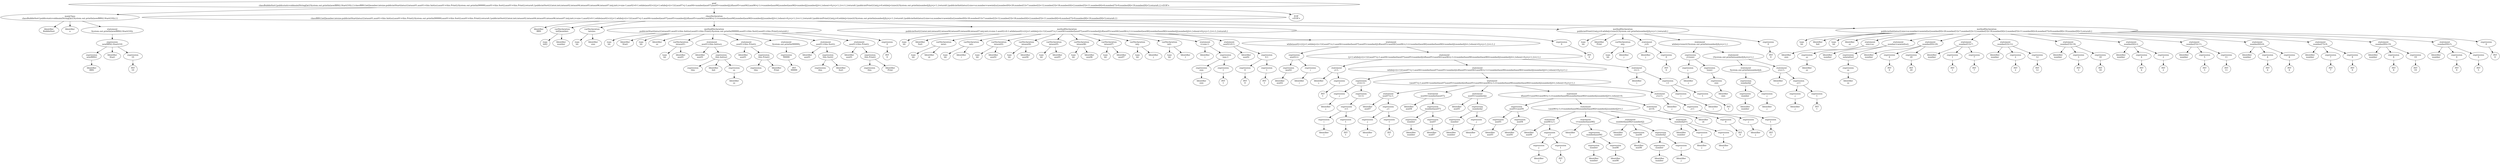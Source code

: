 digraph AST{
0[label="goal
classBubbleSort{publicstaticvoidmain(String[]a){System.out.println(newBBS().Start(10));}}classBBS{int[]number;intsize;publicintStart(intsz){intaux01;aux01=this.Init(sz);aux01=this.Print();System.out.println(99999);aux01=this.Sort();aux01=this.Print();return0;}publicintSort(){intnt;inti;intaux02;intaux04;intaux05;intaux06;intaux07;intj;intt;i=size-1;aux02=0-1;while(aux02<i){j=1;while(j<(i+1)){aux07=j-1;aux04=number[aux07];aux05=number[j];if(aux05<aux04){aux06=j-1;t=number[aux06];number[aux06]=number[j];number[j]=t;}elsent=0;j=j+1;}i=i-1;}return0;}publicintPrint(){intj;j=0;while(j<(size)){System.out.println(number[j]);j=j+1;}return0;}publicintInit(intsz){size=sz;number=newint[sz];number[0]=20;number[1]=7;number[2]=12;number[3]=18;number[4]=2;number[5]=11;number[6]=6;number[7]=9;number[8]=19;number[9]=5;return0;}}<EOF>"]
00[label="mainClass
classBubbleSort{publicstaticvoidmain(String[]a){System.out.println(newBBS().Start(10));}}"]
0->00
000[label="Identifier
BubbleSort"]
00->000
001[label="Identifier
a"]
00->001
002[label="statement
System.out.println(newBBS().Start(10));"]
00->002
0020[label="expression
newBBS().Start(10)"]
002->0020
00200[label="expression
newBBS()"]
0020->00200
002000[label="Identifier
BBS"]
00200->002000
00201[label="Identifier
Start"]
0020->00201
00202[label="expression
10"]
0020->00202
002020[label="INT
10"]
00202->002020
01[label="classDeclaration
classBBS{int[]number;intsize;publicintStart(intsz){intaux01;aux01=this.Init(sz);aux01=this.Print();System.out.println(99999);aux01=this.Sort();aux01=this.Print();return0;}publicintSort(){intnt;inti;intaux02;intaux04;intaux05;intaux06;intaux07;intj;intt;i=size-1;aux02=0-1;while(aux02<i){j=1;while(j<(i+1)){aux07=j-1;aux04=number[aux07];aux05=number[j];if(aux05<aux04){aux06=j-1;t=number[aux06];number[aux06]=number[j];number[j]=t;}elsent=0;j=j+1;}i=i-1;}return0;}publicintPrint(){intj;j=0;while(j<(size)){System.out.println(number[j]);j=j+1;}return0;}publicintInit(intsz){size=sz;number=newint[sz];number[0]=20;number[1]=7;number[2]=12;number[3]=18;number[4]=2;number[5]=11;number[6]=6;number[7]=9;number[8]=19;number[9]=5;return0;}}"]
0->01
010[label="Identifier
BBS"]
01->010
011[label="varDeclaration
int[]number;"]
01->011
0110[label="type
int[]"]
011->0110
0111[label="Identifier
number"]
011->0111
012[label="varDeclaration
intsize;"]
01->012
0120[label="type
int"]
012->0120
0121[label="Identifier
size"]
012->0121
013[label="methodDeclaration
publicintStart(intsz){intaux01;aux01=this.Init(sz);aux01=this.Print();System.out.println(99999);aux01=this.Sort();aux01=this.Print();return0;}"]
01->013
0130[label="type
int"]
013->0130
0131[label="Identifier
Start"]
013->0131
0132[label="type
int"]
013->0132
0133[label="Identifier
sz"]
013->0133
0134[label="varDeclaration
intaux01;"]
013->0134
01340[label="type
int"]
0134->01340
01341[label="Identifier
aux01"]
0134->01341
0135[label="statement
aux01=this.Init(sz);"]
013->0135
01350[label="Identifier
aux01"]
0135->01350
01351[label="expression
this.Init(sz)"]
0135->01351
013510[label="expression
this"]
01351->013510
013511[label="Identifier
Init"]
01351->013511
013512[label="expression
sz"]
01351->013512
0135120[label="Identifier
sz"]
013512->0135120
0136[label="statement
aux01=this.Print();"]
013->0136
01360[label="Identifier
aux01"]
0136->01360
01361[label="expression
this.Print()"]
0136->01361
013610[label="expression
this"]
01361->013610
013611[label="Identifier
Print"]
01361->013611
0137[label="statement
System.out.println(99999);"]
013->0137
01370[label="expression
99999"]
0137->01370
013700[label="INT
99999"]
01370->013700
0138[label="statement
aux01=this.Sort();"]
013->0138
01380[label="Identifier
aux01"]
0138->01380
01381[label="expression
this.Sort()"]
0138->01381
013810[label="expression
this"]
01381->013810
013811[label="Identifier
Sort"]
01381->013811
0139[label="statement
aux01=this.Print();"]
013->0139
01390[label="Identifier
aux01"]
0139->01390
01391[label="expression
this.Print()"]
0139->01391
013910[label="expression
this"]
01391->013910
013911[label="Identifier
Print"]
01391->013911
01310[label="expression
0"]
013->01310
013100[label="INT
0"]
01310->013100
014[label="methodDeclaration
publicintSort(){intnt;inti;intaux02;intaux04;intaux05;intaux06;intaux07;intj;intt;i=size-1;aux02=0-1;while(aux02<i){j=1;while(j<(i+1)){aux07=j-1;aux04=number[aux07];aux05=number[j];if(aux05<aux04){aux06=j-1;t=number[aux06];number[aux06]=number[j];number[j]=t;}elsent=0;j=j+1;}i=i-1;}return0;}"]
01->014
0140[label="type
int"]
014->0140
0141[label="Identifier
Sort"]
014->0141
0142[label="varDeclaration
intnt;"]
014->0142
01420[label="type
int"]
0142->01420
01421[label="Identifier
nt"]
0142->01421
0143[label="varDeclaration
inti;"]
014->0143
01430[label="type
int"]
0143->01430
01431[label="Identifier
i"]
0143->01431
0144[label="varDeclaration
intaux02;"]
014->0144
01440[label="type
int"]
0144->01440
01441[label="Identifier
aux02"]
0144->01441
0145[label="varDeclaration
intaux04;"]
014->0145
01450[label="type
int"]
0145->01450
01451[label="Identifier
aux04"]
0145->01451
0146[label="varDeclaration
intaux05;"]
014->0146
01460[label="type
int"]
0146->01460
01461[label="Identifier
aux05"]
0146->01461
0147[label="varDeclaration
intaux06;"]
014->0147
01470[label="type
int"]
0147->01470
01471[label="Identifier
aux06"]
0147->01471
0148[label="varDeclaration
intaux07;"]
014->0148
01480[label="type
int"]
0148->01480
01481[label="Identifier
aux07"]
0148->01481
0149[label="varDeclaration
intj;"]
014->0149
01490[label="type
int"]
0149->01490
01491[label="Identifier
j"]
0149->01491
01410[label="varDeclaration
intt;"]
014->01410
014100[label="type
int"]
01410->014100
014101[label="Identifier
t"]
01410->014101
01411[label="statement
i=size-1;"]
014->01411
014110[label="Identifier
i"]
01411->014110
014111[label="expression
size-1"]
01411->014111
0141110[label="expression
size"]
014111->0141110
01411100[label="Identifier
size"]
0141110->01411100
0141111[label="expression
1"]
014111->0141111
01411110[label="INT
1"]
0141111->01411110
01412[label="statement
aux02=0-1;"]
014->01412
014120[label="Identifier
aux02"]
01412->014120
014121[label="expression
0-1"]
01412->014121
0141210[label="expression
0"]
014121->0141210
01412100[label="INT
0"]
0141210->01412100
0141211[label="expression
1"]
014121->0141211
01412110[label="INT
1"]
0141211->01412110
01413[label="statement
while(aux02<i){j=1;while(j<(i+1)){aux07=j-1;aux04=number[aux07];aux05=number[j];if(aux05<aux04){aux06=j-1;t=number[aux06];number[aux06]=number[j];number[j]=t;}elsent=0;j=j+1;}i=i-1;}"]
014->01413
014130[label="expression
aux02<i"]
01413->014130
0141300[label="expression
aux02"]
014130->0141300
01413000[label="Identifier
aux02"]
0141300->01413000
0141301[label="expression
i"]
014130->0141301
01413010[label="Identifier
i"]
0141301->01413010
014131[label="statement
{j=1;while(j<(i+1)){aux07=j-1;aux04=number[aux07];aux05=number[j];if(aux05<aux04){aux06=j-1;t=number[aux06];number[aux06]=number[j];number[j]=t;}elsent=0;j=j+1;}i=i-1;}"]
01413->014131
0141310[label="statement
j=1;"]
014131->0141310
01413100[label="Identifier
j"]
0141310->01413100
01413101[label="expression
1"]
0141310->01413101
014131010[label="INT
1"]
01413101->014131010
0141311[label="statement
while(j<(i+1)){aux07=j-1;aux04=number[aux07];aux05=number[j];if(aux05<aux04){aux06=j-1;t=number[aux06];number[aux06]=number[j];number[j]=t;}elsent=0;j=j+1;}"]
014131->0141311
01413110[label="expression
j<(i+1)"]
0141311->01413110
014131100[label="expression
j"]
01413110->014131100
0141311000[label="Identifier
j"]
014131100->0141311000
014131101[label="expression
(i+1)"]
01413110->014131101
0141311010[label="expression
i+1"]
014131101->0141311010
01413110100[label="expression
i"]
0141311010->01413110100
014131101000[label="Identifier
i"]
01413110100->014131101000
01413110101[label="expression
1"]
0141311010->01413110101
014131101010[label="INT
1"]
01413110101->014131101010
01413111[label="statement
{aux07=j-1;aux04=number[aux07];aux05=number[j];if(aux05<aux04){aux06=j-1;t=number[aux06];number[aux06]=number[j];number[j]=t;}elsent=0;j=j+1;}"]
0141311->01413111
014131110[label="statement
aux07=j-1;"]
01413111->014131110
0141311100[label="Identifier
aux07"]
014131110->0141311100
0141311101[label="expression
j-1"]
014131110->0141311101
01413111010[label="expression
j"]
0141311101->01413111010
014131110100[label="Identifier
j"]
01413111010->014131110100
01413111011[label="expression
1"]
0141311101->01413111011
014131110110[label="INT
1"]
01413111011->014131110110
014131111[label="statement
aux04=number[aux07];"]
01413111->014131111
0141311110[label="Identifier
aux04"]
014131111->0141311110
0141311111[label="expression
number[aux07]"]
014131111->0141311111
01413111110[label="expression
number"]
0141311111->01413111110
014131111100[label="Identifier
number"]
01413111110->014131111100
01413111111[label="expression
aux07"]
0141311111->01413111111
014131111110[label="Identifier
aux07"]
01413111111->014131111110
014131112[label="statement
aux05=number[j];"]
01413111->014131112
0141311120[label="Identifier
aux05"]
014131112->0141311120
0141311121[label="expression
number[j]"]
014131112->0141311121
01413111210[label="expression
number"]
0141311121->01413111210
014131112100[label="Identifier
number"]
01413111210->014131112100
01413111211[label="expression
j"]
0141311121->01413111211
014131112110[label="Identifier
j"]
01413111211->014131112110
014131113[label="statement
if(aux05<aux04){aux06=j-1;t=number[aux06];number[aux06]=number[j];number[j]=t;}elsent=0;"]
01413111->014131113
0141311130[label="expression
aux05<aux04"]
014131113->0141311130
01413111300[label="expression
aux05"]
0141311130->01413111300
014131113000[label="Identifier
aux05"]
01413111300->014131113000
01413111301[label="expression
aux04"]
0141311130->01413111301
014131113010[label="Identifier
aux04"]
01413111301->014131113010
0141311131[label="statement
{aux06=j-1;t=number[aux06];number[aux06]=number[j];number[j]=t;}"]
014131113->0141311131
01413111310[label="statement
aux06=j-1;"]
0141311131->01413111310
014131113100[label="Identifier
aux06"]
01413111310->014131113100
014131113101[label="expression
j-1"]
01413111310->014131113101
0141311131010[label="expression
j"]
014131113101->0141311131010
01413111310100[label="Identifier
j"]
0141311131010->01413111310100
0141311131011[label="expression
1"]
014131113101->0141311131011
01413111310110[label="INT
1"]
0141311131011->01413111310110
01413111311[label="statement
t=number[aux06];"]
0141311131->01413111311
014131113110[label="Identifier
t"]
01413111311->014131113110
014131113111[label="expression
number[aux06]"]
01413111311->014131113111
0141311131110[label="expression
number"]
014131113111->0141311131110
01413111311100[label="Identifier
number"]
0141311131110->01413111311100
0141311131111[label="expression
aux06"]
014131113111->0141311131111
01413111311110[label="Identifier
aux06"]
0141311131111->01413111311110
01413111312[label="statement
number[aux06]=number[j];"]
0141311131->01413111312
014131113120[label="Identifier
number"]
01413111312->014131113120
014131113121[label="expression
aux06"]
01413111312->014131113121
0141311131210[label="Identifier
aux06"]
014131113121->0141311131210
014131113122[label="expression
number[j]"]
01413111312->014131113122
0141311131220[label="expression
number"]
014131113122->0141311131220
01413111312200[label="Identifier
number"]
0141311131220->01413111312200
0141311131221[label="expression
j"]
014131113122->0141311131221
01413111312210[label="Identifier
j"]
0141311131221->01413111312210
01413111313[label="statement
number[j]=t;"]
0141311131->01413111313
014131113130[label="Identifier
number"]
01413111313->014131113130
014131113131[label="expression
j"]
01413111313->014131113131
0141311131310[label="Identifier
j"]
014131113131->0141311131310
014131113132[label="expression
t"]
01413111313->014131113132
0141311131320[label="Identifier
t"]
014131113132->0141311131320
0141311132[label="statement
nt=0;"]
014131113->0141311132
01413111320[label="Identifier
nt"]
0141311132->01413111320
01413111321[label="expression
0"]
0141311132->01413111321
014131113210[label="INT
0"]
01413111321->014131113210
014131114[label="statement
j=j+1;"]
01413111->014131114
0141311140[label="Identifier
j"]
014131114->0141311140
0141311141[label="expression
j+1"]
014131114->0141311141
01413111410[label="expression
j"]
0141311141->01413111410
014131114100[label="Identifier
j"]
01413111410->014131114100
01413111411[label="expression
1"]
0141311141->01413111411
014131114110[label="INT
1"]
01413111411->014131114110
0141312[label="statement
i=i-1;"]
014131->0141312
01413120[label="Identifier
i"]
0141312->01413120
01413121[label="expression
i-1"]
0141312->01413121
014131210[label="expression
i"]
01413121->014131210
0141312100[label="Identifier
i"]
014131210->0141312100
014131211[label="expression
1"]
01413121->014131211
0141312110[label="INT
1"]
014131211->0141312110
01414[label="expression
0"]
014->01414
014140[label="INT
0"]
01414->014140
015[label="methodDeclaration
publicintPrint(){intj;j=0;while(j<(size)){System.out.println(number[j]);j=j+1;}return0;}"]
01->015
0150[label="type
int"]
015->0150
0151[label="Identifier
Print"]
015->0151
0152[label="varDeclaration
intj;"]
015->0152
01520[label="type
int"]
0152->01520
01521[label="Identifier
j"]
0152->01521
0153[label="statement
j=0;"]
015->0153
01530[label="Identifier
j"]
0153->01530
01531[label="expression
0"]
0153->01531
015310[label="INT
0"]
01531->015310
0154[label="statement
while(j<(size)){System.out.println(number[j]);j=j+1;}"]
015->0154
01540[label="expression
j<(size)"]
0154->01540
015400[label="expression
j"]
01540->015400
0154000[label="Identifier
j"]
015400->0154000
015401[label="expression
(size)"]
01540->015401
0154010[label="expression
size"]
015401->0154010
01540100[label="Identifier
size"]
0154010->01540100
01541[label="statement
{System.out.println(number[j]);j=j+1;}"]
0154->01541
015410[label="statement
System.out.println(number[j]);"]
01541->015410
0154100[label="expression
number[j]"]
015410->0154100
01541000[label="expression
number"]
0154100->01541000
015410000[label="Identifier
number"]
01541000->015410000
01541001[label="expression
j"]
0154100->01541001
015410010[label="Identifier
j"]
01541001->015410010
015411[label="statement
j=j+1;"]
01541->015411
0154110[label="Identifier
j"]
015411->0154110
0154111[label="expression
j+1"]
015411->0154111
01541110[label="expression
j"]
0154111->01541110
015411100[label="Identifier
j"]
01541110->015411100
01541111[label="expression
1"]
0154111->01541111
015411110[label="INT
1"]
01541111->015411110
0155[label="expression
0"]
015->0155
01550[label="INT
0"]
0155->01550
016[label="methodDeclaration
publicintInit(intsz){size=sz;number=newint[sz];number[0]=20;number[1]=7;number[2]=12;number[3]=18;number[4]=2;number[5]=11;number[6]=6;number[7]=9;number[8]=19;number[9]=5;return0;}"]
01->016
0160[label="type
int"]
016->0160
0161[label="Identifier
Init"]
016->0161
0162[label="type
int"]
016->0162
0163[label="Identifier
sz"]
016->0163
0164[label="statement
size=sz;"]
016->0164
01640[label="Identifier
size"]
0164->01640
01641[label="expression
sz"]
0164->01641
016410[label="Identifier
sz"]
01641->016410
0165[label="statement
number=newint[sz];"]
016->0165
01650[label="Identifier
number"]
0165->01650
01651[label="expression
newint[sz]"]
0165->01651
016510[label="expression
sz"]
01651->016510
0165100[label="Identifier
sz"]
016510->0165100
0166[label="statement
number[0]=20;"]
016->0166
01660[label="Identifier
number"]
0166->01660
01661[label="expression
0"]
0166->01661
016610[label="INT
0"]
01661->016610
01662[label="expression
20"]
0166->01662
016620[label="INT
20"]
01662->016620
0167[label="statement
number[1]=7;"]
016->0167
01670[label="Identifier
number"]
0167->01670
01671[label="expression
1"]
0167->01671
016710[label="INT
1"]
01671->016710
01672[label="expression
7"]
0167->01672
016720[label="INT
7"]
01672->016720
0168[label="statement
number[2]=12;"]
016->0168
01680[label="Identifier
number"]
0168->01680
01681[label="expression
2"]
0168->01681
016810[label="INT
2"]
01681->016810
01682[label="expression
12"]
0168->01682
016820[label="INT
12"]
01682->016820
0169[label="statement
number[3]=18;"]
016->0169
01690[label="Identifier
number"]
0169->01690
01691[label="expression
3"]
0169->01691
016910[label="INT
3"]
01691->016910
01692[label="expression
18"]
0169->01692
016920[label="INT
18"]
01692->016920
01610[label="statement
number[4]=2;"]
016->01610
016100[label="Identifier
number"]
01610->016100
016101[label="expression
4"]
01610->016101
0161010[label="INT
4"]
016101->0161010
016102[label="expression
2"]
01610->016102
0161020[label="INT
2"]
016102->0161020
01611[label="statement
number[5]=11;"]
016->01611
016110[label="Identifier
number"]
01611->016110
016111[label="expression
5"]
01611->016111
0161110[label="INT
5"]
016111->0161110
016112[label="expression
11"]
01611->016112
0161120[label="INT
11"]
016112->0161120
01612[label="statement
number[6]=6;"]
016->01612
016120[label="Identifier
number"]
01612->016120
016121[label="expression
6"]
01612->016121
0161210[label="INT
6"]
016121->0161210
016122[label="expression
6"]
01612->016122
0161220[label="INT
6"]
016122->0161220
01613[label="statement
number[7]=9;"]
016->01613
016130[label="Identifier
number"]
01613->016130
016131[label="expression
7"]
01613->016131
0161310[label="INT
7"]
016131->0161310
016132[label="expression
9"]
01613->016132
0161320[label="INT
9"]
016132->0161320
01614[label="statement
number[8]=19;"]
016->01614
016140[label="Identifier
number"]
01614->016140
016141[label="expression
8"]
01614->016141
0161410[label="INT
8"]
016141->0161410
016142[label="expression
19"]
01614->016142
0161420[label="INT
19"]
016142->0161420
01615[label="statement
number[9]=5;"]
016->01615
016150[label="Identifier
number"]
01615->016150
016151[label="expression
9"]
01615->016151
0161510[label="INT
9"]
016151->0161510
016152[label="expression
5"]
01615->016152
0161520[label="INT
5"]
016152->0161520
01616[label="expression
0"]
016->01616
016160[label="INT
0"]
01616->016160
02[label="EOF
<EOF>"]
0->02
}
